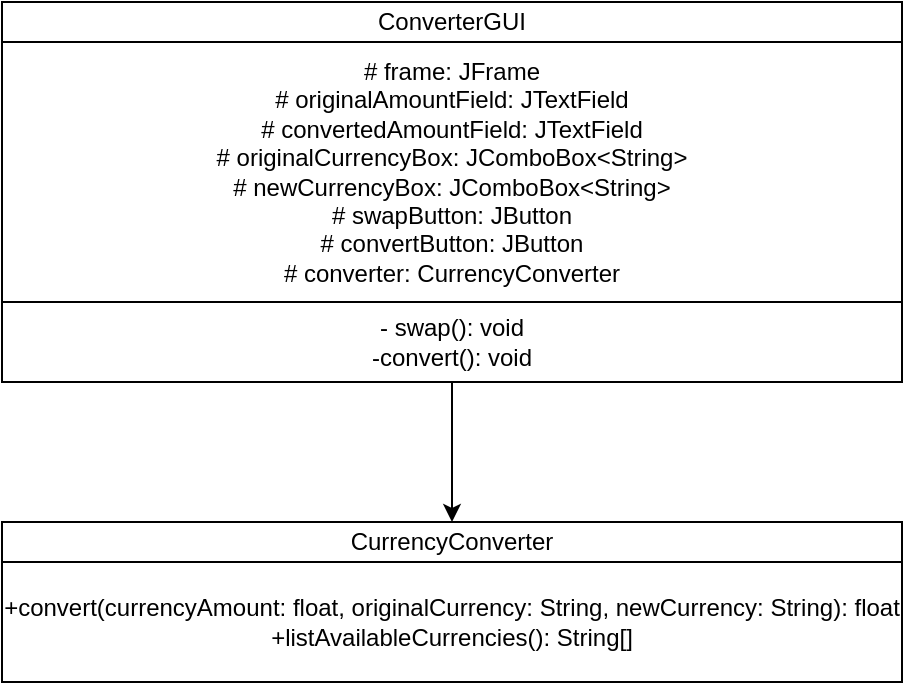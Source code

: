 <mxfile version="16.6.4" type="github">
  <diagram id="0JB9L6YQ1Vb3ux6XOnUB" name="Page-1">
    <mxGraphModel dx="1888" dy="536" grid="1" gridSize="10" guides="1" tooltips="1" connect="1" arrows="1" fold="1" page="1" pageScale="1" pageWidth="850" pageHeight="1100" math="0" shadow="0">
      <root>
        <mxCell id="0" />
        <mxCell id="1" parent="0" />
        <mxCell id="DN2VVhgE4Ubr-LRDRsSb-1" value="CurrencyConverter" style="rounded=0;whiteSpace=wrap;html=1;" vertex="1" parent="1">
          <mxGeometry x="-40" y="280" width="450" height="20" as="geometry" />
        </mxCell>
        <mxCell id="DN2VVhgE4Ubr-LRDRsSb-2" value="&lt;div&gt;+convert(currencyAmount: float, originalCurrency: String, newCurrency: String): float&lt;br&gt;&lt;/div&gt;&lt;div&gt;+listAvailableCurrencies(): String[]&lt;br&gt;&lt;/div&gt;" style="rounded=0;whiteSpace=wrap;html=1;" vertex="1" parent="1">
          <mxGeometry x="-40" y="300" width="450" height="60" as="geometry" />
        </mxCell>
        <mxCell id="DN2VVhgE4Ubr-LRDRsSb-4" value="ConverterGUI" style="rounded=0;whiteSpace=wrap;html=1;" vertex="1" parent="1">
          <mxGeometry x="-40" y="20" width="450" height="20" as="geometry" />
        </mxCell>
        <mxCell id="DN2VVhgE4Ubr-LRDRsSb-6" value="# frame: JFrame&lt;br&gt;# originalAmountField: JTextField&lt;br&gt;# convertedAmountField: JTextField&lt;br&gt;# originalCurrencyBox: JComboBox&amp;lt;String&amp;gt;&lt;br&gt;# newCurrencyBox: JComboBox&amp;lt;String&amp;gt;&lt;br&gt;# swapButton: JButton&lt;br&gt;# convertButton: JButton&lt;br&gt;# converter: CurrencyConverter" style="rounded=0;whiteSpace=wrap;html=1;" vertex="1" parent="1">
          <mxGeometry x="-40" y="40" width="450" height="130" as="geometry" />
        </mxCell>
        <mxCell id="DN2VVhgE4Ubr-LRDRsSb-11" value="" style="edgeStyle=orthogonalEdgeStyle;rounded=0;orthogonalLoop=1;jettySize=auto;html=1;" edge="1" parent="1" source="DN2VVhgE4Ubr-LRDRsSb-8" target="DN2VVhgE4Ubr-LRDRsSb-1">
          <mxGeometry relative="1" as="geometry" />
        </mxCell>
        <mxCell id="DN2VVhgE4Ubr-LRDRsSb-8" value="&lt;div&gt;- swap(): void&lt;/div&gt;&lt;div&gt;-convert(): void&lt;br&gt;&lt;/div&gt;" style="rounded=0;whiteSpace=wrap;html=1;" vertex="1" parent="1">
          <mxGeometry x="-40" y="170" width="450" height="40" as="geometry" />
        </mxCell>
      </root>
    </mxGraphModel>
  </diagram>
</mxfile>
